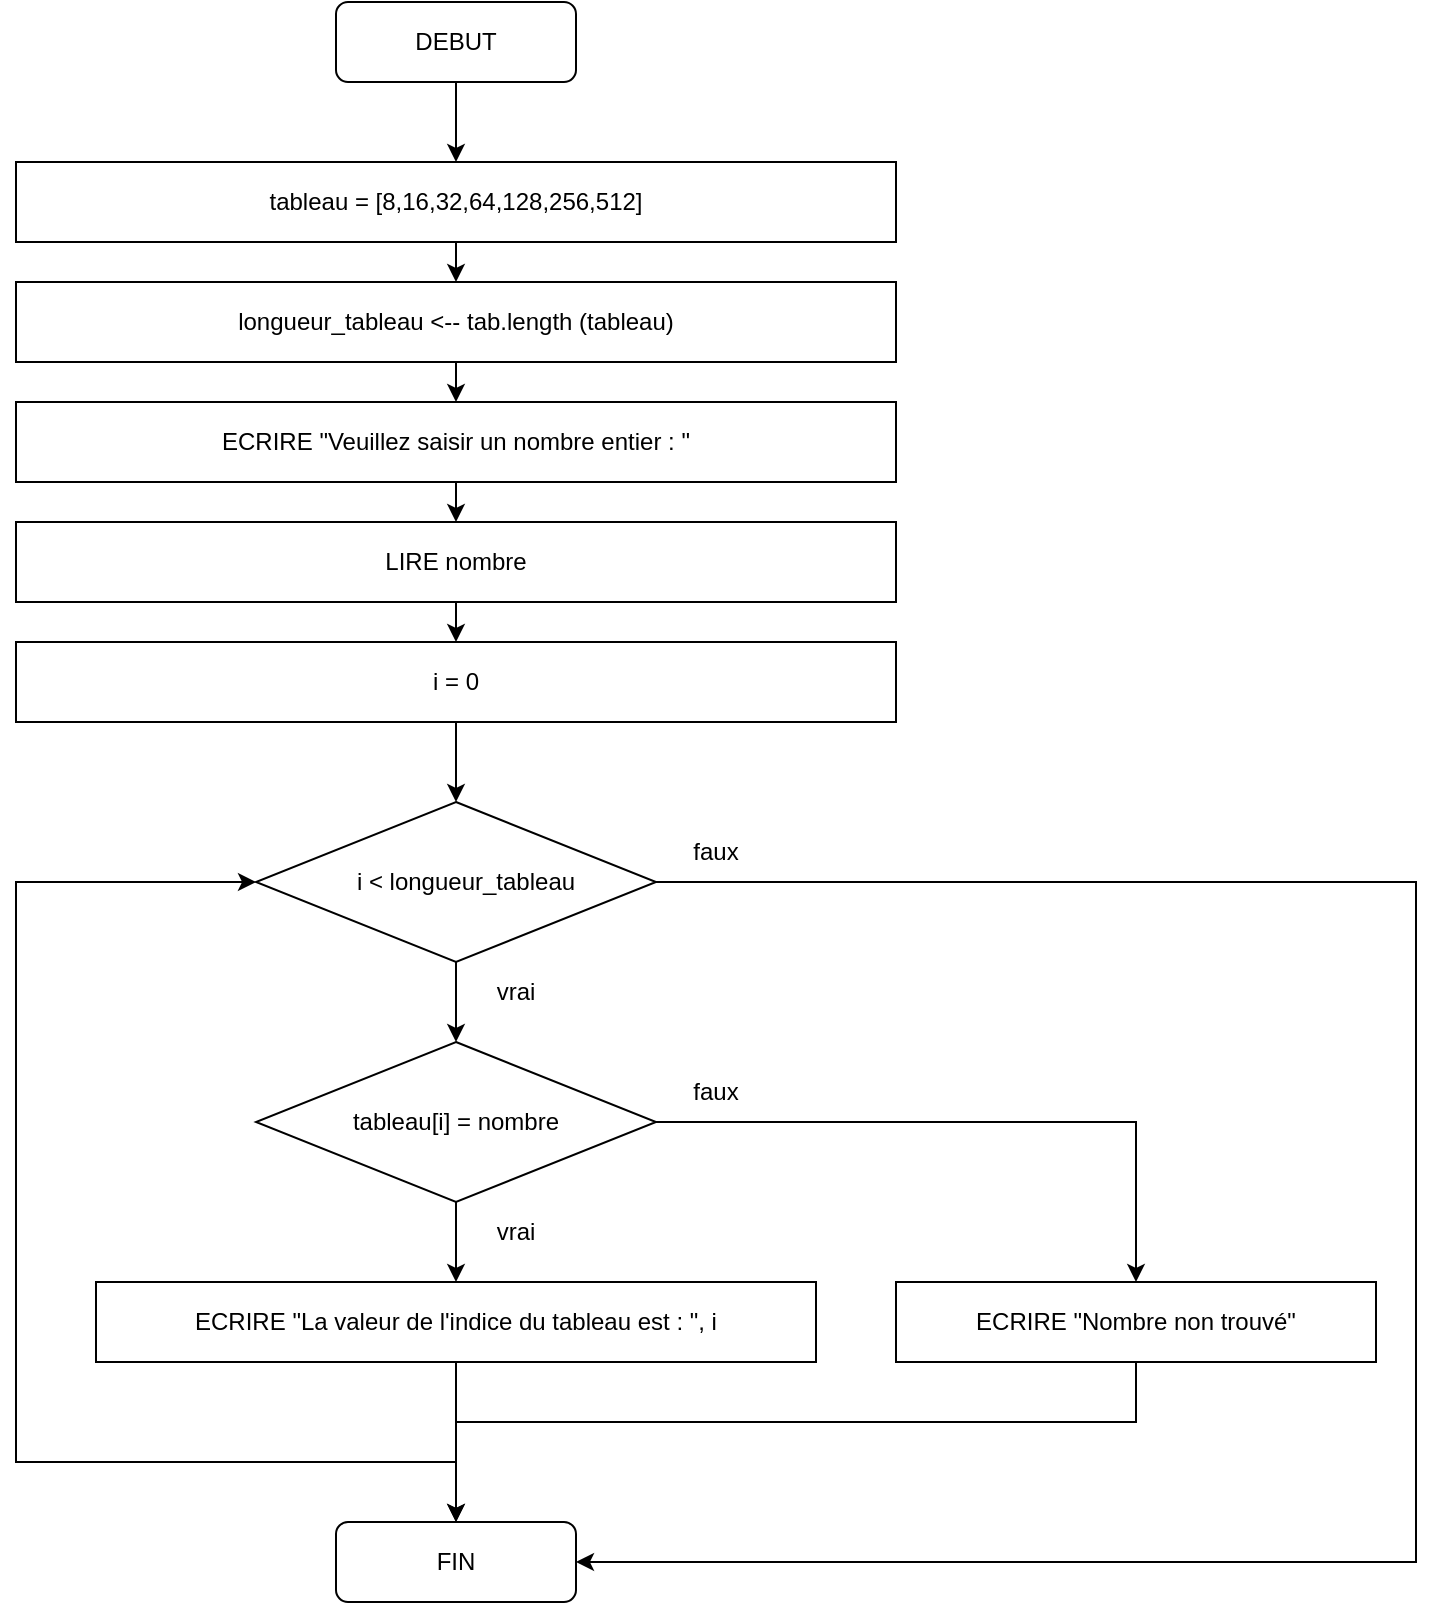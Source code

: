 <mxfile version="18.0.2" type="device"><diagram id="1ko6yxOi7Nf19Ho9WuUp" name="Page-1"><mxGraphModel dx="611" dy="738" grid="1" gridSize="10" guides="1" tooltips="1" connect="1" arrows="1" fold="1" page="1" pageScale="1" pageWidth="827" pageHeight="1169" math="0" shadow="0"><root><mxCell id="0"/><mxCell id="1" parent="0"/><mxCell id="6nVTdduaqJgNWVJxI3dd-1" value="" style="rounded=1;whiteSpace=wrap;html=1;fillColor=none;" parent="1" vertex="1"><mxGeometry x="240" y="40" width="120" height="40" as="geometry"/></mxCell><mxCell id="6nVTdduaqJgNWVJxI3dd-2" value="DEBUT" style="text;html=1;strokeColor=none;fillColor=none;align=center;verticalAlign=middle;whiteSpace=wrap;rounded=0;" parent="1" vertex="1"><mxGeometry x="270" y="45" width="60" height="30" as="geometry"/></mxCell><mxCell id="6nVTdduaqJgNWVJxI3dd-3" value="" style="rounded=0;whiteSpace=wrap;html=1;fillColor=none;" parent="1" vertex="1"><mxGeometry x="80" y="120" width="440" height="40" as="geometry"/></mxCell><mxCell id="6nVTdduaqJgNWVJxI3dd-4" value="tableau = [8,16,32,64,128,256,512]" style="text;html=1;strokeColor=none;fillColor=none;align=center;verticalAlign=middle;whiteSpace=wrap;rounded=0;" parent="1" vertex="1"><mxGeometry x="90" y="125" width="420" height="30" as="geometry"/></mxCell><mxCell id="6nVTdduaqJgNWVJxI3dd-5" value="" style="rounded=0;whiteSpace=wrap;html=1;fillColor=none;" parent="1" vertex="1"><mxGeometry x="80" y="180" width="440" height="40" as="geometry"/></mxCell><mxCell id="6nVTdduaqJgNWVJxI3dd-6" value="longueur_tableau &amp;lt;-- tab.length (tableau)" style="text;html=1;strokeColor=none;fillColor=none;align=center;verticalAlign=middle;whiteSpace=wrap;rounded=0;" parent="1" vertex="1"><mxGeometry x="90" y="185" width="420" height="30" as="geometry"/></mxCell><mxCell id="6nVTdduaqJgNWVJxI3dd-7" value="" style="rounded=0;whiteSpace=wrap;html=1;fillColor=none;" parent="1" vertex="1"><mxGeometry x="80" y="240" width="440" height="40" as="geometry"/></mxCell><mxCell id="6nVTdduaqJgNWVJxI3dd-8" value="ECRIRE &quot;Veuillez saisir un nombre entier : &quot;" style="text;html=1;strokeColor=none;fillColor=none;align=center;verticalAlign=middle;whiteSpace=wrap;rounded=0;" parent="1" vertex="1"><mxGeometry x="90" y="245" width="420" height="30" as="geometry"/></mxCell><mxCell id="6nVTdduaqJgNWVJxI3dd-9" value="" style="rounded=0;whiteSpace=wrap;html=1;fillColor=none;" parent="1" vertex="1"><mxGeometry x="80" y="300" width="440" height="40" as="geometry"/></mxCell><mxCell id="6nVTdduaqJgNWVJxI3dd-10" value="LIRE nombre" style="text;html=1;strokeColor=none;fillColor=none;align=center;verticalAlign=middle;whiteSpace=wrap;rounded=0;" parent="1" vertex="1"><mxGeometry x="90" y="305" width="420" height="30" as="geometry"/></mxCell><mxCell id="6nVTdduaqJgNWVJxI3dd-12" value="" style="endArrow=classic;html=1;rounded=0;exitX=0.5;exitY=1;exitDx=0;exitDy=0;entryX=0.5;entryY=0;entryDx=0;entryDy=0;entryPerimeter=0;" parent="1" source="6nVTdduaqJgNWVJxI3dd-1" target="6nVTdduaqJgNWVJxI3dd-3" edge="1"><mxGeometry width="50" height="50" relative="1" as="geometry"><mxPoint x="290" y="400" as="sourcePoint"/><mxPoint x="340" y="350" as="targetPoint"/></mxGeometry></mxCell><mxCell id="6nVTdduaqJgNWVJxI3dd-14" value="" style="endArrow=classic;html=1;rounded=0;exitX=0.5;exitY=1;exitDx=0;exitDy=0;entryX=0.5;entryY=0;entryDx=0;entryDy=0;" parent="1" source="6nVTdduaqJgNWVJxI3dd-3" target="6nVTdduaqJgNWVJxI3dd-5" edge="1"><mxGeometry width="50" height="50" relative="1" as="geometry"><mxPoint x="290" y="400" as="sourcePoint"/><mxPoint x="340" y="350" as="targetPoint"/></mxGeometry></mxCell><mxCell id="6nVTdduaqJgNWVJxI3dd-15" value="" style="endArrow=classic;html=1;rounded=0;exitX=0.5;exitY=1;exitDx=0;exitDy=0;entryX=0.5;entryY=0;entryDx=0;entryDy=0;" parent="1" source="6nVTdduaqJgNWVJxI3dd-5" target="6nVTdduaqJgNWVJxI3dd-7" edge="1"><mxGeometry width="50" height="50" relative="1" as="geometry"><mxPoint x="300" y="270" as="sourcePoint"/><mxPoint x="350" y="220" as="targetPoint"/></mxGeometry></mxCell><mxCell id="6nVTdduaqJgNWVJxI3dd-16" value="" style="endArrow=classic;html=1;rounded=0;exitX=0.5;exitY=1;exitDx=0;exitDy=0;entryX=0.5;entryY=0;entryDx=0;entryDy=0;" parent="1" source="6nVTdduaqJgNWVJxI3dd-7" target="6nVTdduaqJgNWVJxI3dd-9" edge="1"><mxGeometry width="50" height="50" relative="1" as="geometry"><mxPoint x="300" y="270" as="sourcePoint"/><mxPoint x="350" y="220" as="targetPoint"/></mxGeometry></mxCell><mxCell id="6nVTdduaqJgNWVJxI3dd-25" style="edgeStyle=orthogonalEdgeStyle;rounded=0;orthogonalLoop=1;jettySize=auto;html=1;exitX=0.5;exitY=1;exitDx=0;exitDy=0;entryX=0.5;entryY=0;entryDx=0;entryDy=0;" parent="1" source="6nVTdduaqJgNWVJxI3dd-17" target="6nVTdduaqJgNWVJxI3dd-23" edge="1"><mxGeometry relative="1" as="geometry"/></mxCell><mxCell id="6nVTdduaqJgNWVJxI3dd-38" style="edgeStyle=orthogonalEdgeStyle;rounded=0;orthogonalLoop=1;jettySize=auto;html=1;exitX=1;exitY=0.5;exitDx=0;exitDy=0;entryX=1;entryY=0.5;entryDx=0;entryDy=0;" parent="1" source="6nVTdduaqJgNWVJxI3dd-17" target="6nVTdduaqJgNWVJxI3dd-32" edge="1"><mxGeometry relative="1" as="geometry"><Array as="points"><mxPoint x="780" y="480"/><mxPoint x="780" y="820"/></Array></mxGeometry></mxCell><mxCell id="6nVTdduaqJgNWVJxI3dd-17" value="" style="rhombus;whiteSpace=wrap;html=1;fillColor=none;" parent="1" vertex="1"><mxGeometry x="200" y="440" width="200" height="80" as="geometry"/></mxCell><mxCell id="6nVTdduaqJgNWVJxI3dd-18" value="" style="rounded=0;whiteSpace=wrap;html=1;fillColor=none;" parent="1" vertex="1"><mxGeometry x="80" y="360" width="440" height="40" as="geometry"/></mxCell><mxCell id="6nVTdduaqJgNWVJxI3dd-19" value="i = 0" style="text;html=1;strokeColor=none;fillColor=none;align=center;verticalAlign=middle;whiteSpace=wrap;rounded=0;" parent="1" vertex="1"><mxGeometry x="90" y="365" width="420" height="30" as="geometry"/></mxCell><mxCell id="6nVTdduaqJgNWVJxI3dd-20" value="" style="endArrow=classic;html=1;rounded=0;exitX=0.5;exitY=1;exitDx=0;exitDy=0;entryX=0.5;entryY=0;entryDx=0;entryDy=0;" parent="1" source="6nVTdduaqJgNWVJxI3dd-9" target="6nVTdduaqJgNWVJxI3dd-18" edge="1"><mxGeometry width="50" height="50" relative="1" as="geometry"><mxPoint x="260" y="510" as="sourcePoint"/><mxPoint x="310" y="460" as="targetPoint"/></mxGeometry></mxCell><mxCell id="6nVTdduaqJgNWVJxI3dd-21" value="i &amp;lt; longueur_tableau" style="text;html=1;strokeColor=none;fillColor=none;align=center;verticalAlign=middle;whiteSpace=wrap;rounded=0;" parent="1" vertex="1"><mxGeometry x="240" y="465" width="130" height="30" as="geometry"/></mxCell><mxCell id="6nVTdduaqJgNWVJxI3dd-22" value="" style="endArrow=classic;html=1;rounded=0;exitX=0.5;exitY=1;exitDx=0;exitDy=0;entryX=0.5;entryY=0;entryDx=0;entryDy=0;" parent="1" source="6nVTdduaqJgNWVJxI3dd-18" target="6nVTdduaqJgNWVJxI3dd-17" edge="1"><mxGeometry width="50" height="50" relative="1" as="geometry"><mxPoint x="260" y="500" as="sourcePoint"/><mxPoint x="310" y="450" as="targetPoint"/></mxGeometry></mxCell><mxCell id="6nVTdduaqJgNWVJxI3dd-28" style="edgeStyle=orthogonalEdgeStyle;rounded=0;orthogonalLoop=1;jettySize=auto;html=1;entryX=0.5;entryY=0;entryDx=0;entryDy=0;" parent="1" source="6nVTdduaqJgNWVJxI3dd-23" target="6nVTdduaqJgNWVJxI3dd-26" edge="1"><mxGeometry relative="1" as="geometry"/></mxCell><mxCell id="6nVTdduaqJgNWVJxI3dd-31" style="edgeStyle=orthogonalEdgeStyle;rounded=0;orthogonalLoop=1;jettySize=auto;html=1;exitX=1;exitY=0.5;exitDx=0;exitDy=0;entryX=0.5;entryY=0;entryDx=0;entryDy=0;" parent="1" source="6nVTdduaqJgNWVJxI3dd-23" target="6nVTdduaqJgNWVJxI3dd-29" edge="1"><mxGeometry relative="1" as="geometry"/></mxCell><mxCell id="6nVTdduaqJgNWVJxI3dd-23" value="" style="rhombus;whiteSpace=wrap;html=1;fillColor=none;" parent="1" vertex="1"><mxGeometry x="200" y="560" width="200" height="80" as="geometry"/></mxCell><mxCell id="6nVTdduaqJgNWVJxI3dd-24" value="tableau[i] = nombre" style="text;html=1;strokeColor=none;fillColor=none;align=center;verticalAlign=middle;whiteSpace=wrap;rounded=0;" parent="1" vertex="1"><mxGeometry x="240" y="585" width="120" height="30" as="geometry"/></mxCell><mxCell id="6nVTdduaqJgNWVJxI3dd-34" style="edgeStyle=orthogonalEdgeStyle;rounded=0;orthogonalLoop=1;jettySize=auto;html=1;exitX=0.5;exitY=1;exitDx=0;exitDy=0;entryX=0.5;entryY=0;entryDx=0;entryDy=0;" parent="1" source="6nVTdduaqJgNWVJxI3dd-26" target="6nVTdduaqJgNWVJxI3dd-32" edge="1"><mxGeometry relative="1" as="geometry"/></mxCell><mxCell id="6nVTdduaqJgNWVJxI3dd-26" value="" style="rounded=0;whiteSpace=wrap;html=1;fillColor=none;" parent="1" vertex="1"><mxGeometry x="120" y="680" width="360" height="40" as="geometry"/></mxCell><mxCell id="6nVTdduaqJgNWVJxI3dd-27" value="ECRIRE &quot;La valeur de l'indice du tableau est : &quot;, i" style="text;html=1;strokeColor=none;fillColor=none;align=center;verticalAlign=middle;whiteSpace=wrap;rounded=0;" parent="1" vertex="1"><mxGeometry x="130" y="685" width="340" height="30" as="geometry"/></mxCell><mxCell id="6nVTdduaqJgNWVJxI3dd-36" style="edgeStyle=orthogonalEdgeStyle;rounded=0;orthogonalLoop=1;jettySize=auto;html=1;exitX=0.5;exitY=1;exitDx=0;exitDy=0;entryX=0.5;entryY=0;entryDx=0;entryDy=0;" parent="1" source="6nVTdduaqJgNWVJxI3dd-29" target="6nVTdduaqJgNWVJxI3dd-32" edge="1"><mxGeometry relative="1" as="geometry"><Array as="points"><mxPoint x="640" y="750"/><mxPoint x="300" y="750"/></Array></mxGeometry></mxCell><mxCell id="6nVTdduaqJgNWVJxI3dd-29" value="" style="rounded=0;whiteSpace=wrap;html=1;fillColor=none;" parent="1" vertex="1"><mxGeometry x="520" y="680" width="240" height="40" as="geometry"/></mxCell><mxCell id="6nVTdduaqJgNWVJxI3dd-30" value="ECRIRE &quot;Nombre non trouvé&quot;" style="text;html=1;strokeColor=none;fillColor=none;align=center;verticalAlign=middle;whiteSpace=wrap;rounded=0;" parent="1" vertex="1"><mxGeometry x="530" y="685" width="220" height="30" as="geometry"/></mxCell><mxCell id="6nVTdduaqJgNWVJxI3dd-32" value="" style="rounded=1;whiteSpace=wrap;html=1;fillColor=none;" parent="1" vertex="1"><mxGeometry x="240" y="800" width="120" height="40" as="geometry"/></mxCell><mxCell id="6nVTdduaqJgNWVJxI3dd-33" value="FIN" style="text;html=1;strokeColor=none;fillColor=none;align=center;verticalAlign=middle;whiteSpace=wrap;rounded=0;" parent="1" vertex="1"><mxGeometry x="250" y="805" width="100" height="30" as="geometry"/></mxCell><mxCell id="6nVTdduaqJgNWVJxI3dd-37" value="" style="endArrow=classic;html=1;rounded=0;entryX=0;entryY=0.5;entryDx=0;entryDy=0;" parent="1" target="6nVTdduaqJgNWVJxI3dd-17" edge="1"><mxGeometry width="50" height="50" relative="1" as="geometry"><mxPoint x="300" y="770" as="sourcePoint"/><mxPoint x="180" y="480" as="targetPoint"/><Array as="points"><mxPoint x="80" y="770"/><mxPoint x="80" y="480"/></Array></mxGeometry></mxCell><mxCell id="6nVTdduaqJgNWVJxI3dd-39" value="faux" style="text;html=1;strokeColor=none;fillColor=none;align=center;verticalAlign=middle;whiteSpace=wrap;rounded=0;" parent="1" vertex="1"><mxGeometry x="400" y="450" width="60" height="30" as="geometry"/></mxCell><mxCell id="6nVTdduaqJgNWVJxI3dd-40" value="vrai" style="text;html=1;strokeColor=none;fillColor=none;align=center;verticalAlign=middle;whiteSpace=wrap;rounded=0;" parent="1" vertex="1"><mxGeometry x="300" y="520" width="60" height="30" as="geometry"/></mxCell><mxCell id="6nVTdduaqJgNWVJxI3dd-41" value="vrai" style="text;html=1;strokeColor=none;fillColor=none;align=center;verticalAlign=middle;whiteSpace=wrap;rounded=0;" parent="1" vertex="1"><mxGeometry x="300" y="640" width="60" height="30" as="geometry"/></mxCell><mxCell id="6nVTdduaqJgNWVJxI3dd-42" value="faux" style="text;html=1;strokeColor=none;fillColor=none;align=center;verticalAlign=middle;whiteSpace=wrap;rounded=0;" parent="1" vertex="1"><mxGeometry x="400" y="570" width="60" height="30" as="geometry"/></mxCell></root></mxGraphModel></diagram></mxfile>